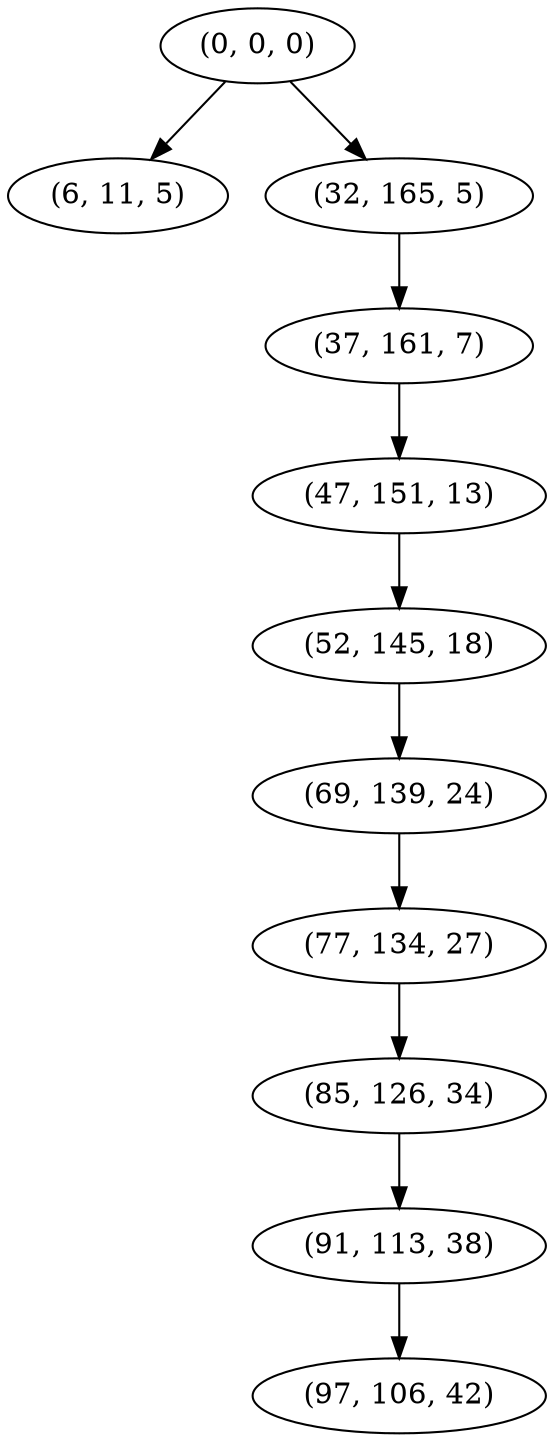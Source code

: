 digraph tree {
    "(0, 0, 0)";
    "(6, 11, 5)";
    "(32, 165, 5)";
    "(37, 161, 7)";
    "(47, 151, 13)";
    "(52, 145, 18)";
    "(69, 139, 24)";
    "(77, 134, 27)";
    "(85, 126, 34)";
    "(91, 113, 38)";
    "(97, 106, 42)";
    "(0, 0, 0)" -> "(6, 11, 5)";
    "(0, 0, 0)" -> "(32, 165, 5)";
    "(32, 165, 5)" -> "(37, 161, 7)";
    "(37, 161, 7)" -> "(47, 151, 13)";
    "(47, 151, 13)" -> "(52, 145, 18)";
    "(52, 145, 18)" -> "(69, 139, 24)";
    "(69, 139, 24)" -> "(77, 134, 27)";
    "(77, 134, 27)" -> "(85, 126, 34)";
    "(85, 126, 34)" -> "(91, 113, 38)";
    "(91, 113, 38)" -> "(97, 106, 42)";
}

